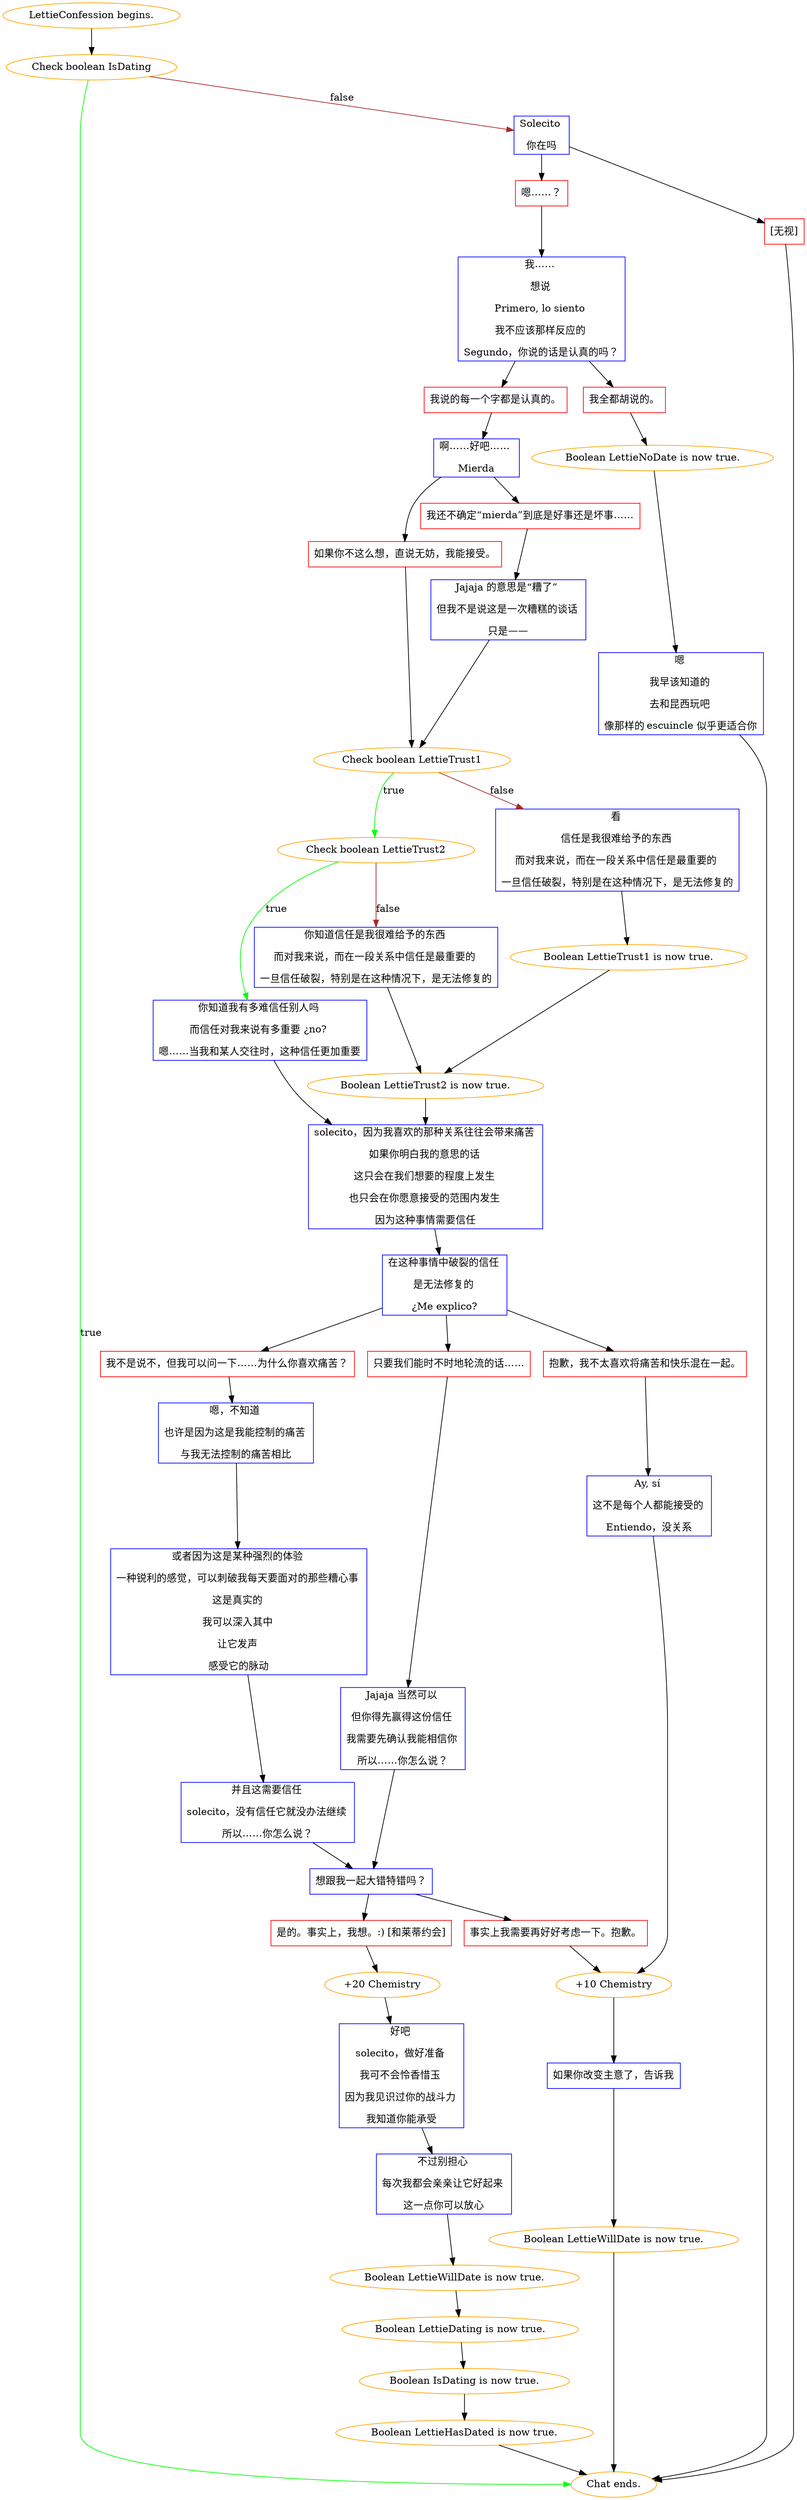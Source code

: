 digraph {
	"LettieConfession begins." [color=orange];
		"LettieConfession begins." -> j3507132931;
	j3507132931 [label="Check boolean IsDating",color=orange];
		j3507132931 -> "Chat ends." [label=true,color=green];
		j3507132931 -> j3480797259 [label=false,color=brown];
	"Chat ends." [color=orange];
	j3480797259 [label="Solecito 
你在吗",shape=box,color=blue];
		j3480797259 -> j2402059824;
		j3480797259 -> j2424094220;
	j2402059824 [label="嗯……？",shape=box,color=red];
		j2402059824 -> j307562282;
	j2424094220 [label="[无视]",shape=box,color=red];
		j2424094220 -> "Chat ends.";
	j307562282 [label="我…… 
想说 
Primero, lo siento 
我不应该那样反应的 
Segundo，你说的话是认真的吗？",shape=box,color=blue];
		j307562282 -> j4060371646;
		j307562282 -> j4036694049;
	j4060371646 [label="我说的每一个字都是认真的。",shape=box,color=red];
		j4060371646 -> j4076400449;
	j4036694049 [label="我全都胡说的。",shape=box,color=red];
		j4036694049 -> j652509450;
	j4076400449 [label="啊……好吧…… 
Mierda",shape=box,color=blue];
		j4076400449 -> j2481372414;
		j4076400449 -> j2231000508;
	j652509450 [label="Boolean LettieNoDate is now true.",color=orange];
		j652509450 -> j1877286597;
	j2481372414 [label="如果你不这么想，直说无妨，我能接受。",shape=box,color=red];
		j2481372414 -> j2720179985;
	j2231000508 [label="我还不确定“mierda”到底是好事还是坏事……",shape=box,color=red];
		j2231000508 -> j2648199258;
	j1877286597 [label="嗯 
我早该知道的 
去和昆西玩吧 
像那样的 escuincle 似乎更适合你",shape=box,color=blue];
		j1877286597 -> "Chat ends.";
	j2720179985 [label="Check boolean LettieTrust1",color=orange];
		j2720179985 -> j675720518 [label=true,color=green];
		j2720179985 -> j2449161630 [label=false,color=brown];
	j2648199258 [label="Jajaja 的意思是“糟了” 
但我不是说这是一次糟糕的谈话 
只是——",shape=box,color=blue];
		j2648199258 -> j2720179985;
	j675720518 [label="Check boolean LettieTrust2",color=orange];
		j675720518 -> j585351804 [label=true,color=green];
		j675720518 -> j116930700 [label=false,color=brown];
	j2449161630 [label="看 
信任是我很难给予的东西 
而对我来说，而在一段关系中信任是最重要的 
一旦信任破裂，特别是在这种情况下，是无法修复的",shape=box,color=blue];
		j2449161630 -> j4275352605;
	j585351804 [label="你知道我有多难信任别人吗 
而信任对我来说有多重要 ¿no? 
嗯……当我和某人交往时，这种信任更加重要",shape=box,color=blue];
		j585351804 -> j506832108;
	j116930700 [label="你知道信任是我很难给予的东西 
而对我来说，而在一段关系中信任是最重要的 
一旦信任破裂，特别是在这种情况下，是无法修复的",shape=box,color=blue];
		j116930700 -> j2179358414;
	j4275352605 [label="Boolean LettieTrust1 is now true.",color=orange];
		j4275352605 -> j2179358414;
	j506832108 [label="solecito，因为我喜欢的那种关系往往会带来痛苦 
如果你明白我的意思的话 
这只会在我们想要的程度上发生 
也只会在你愿意接受的范围内发生 
因为这种事情需要信任",shape=box,color=blue];
		j506832108 -> j1657432767;
	j2179358414 [label="Boolean LettieTrust2 is now true.",color=orange];
		j2179358414 -> j506832108;
	j1657432767 [label="在这种事情中破裂的信任 
是无法修复的 
¿Me explico?",shape=box,color=blue];
		j1657432767 -> j3362949086;
		j1657432767 -> j4055335779;
		j1657432767 -> j2869884892;
	j3362949086 [label="我不是说不，但我可以问一下……为什么你喜欢痛苦？",shape=box,color=red];
		j3362949086 -> j3455087574;
	j4055335779 [label="只要我们能时不时地轮流的话……",shape=box,color=red];
		j4055335779 -> j3747650061;
	j2869884892 [label="抱歉，我不太喜欢将痛苦和快乐混在一起。",shape=box,color=red];
		j2869884892 -> j2090034593;
	j3455087574 [label="嗯，不知道 
也许是因为这是我能控制的痛苦 
与我无法控制的痛苦相比",shape=box,color=blue];
		j3455087574 -> j4085785940;
	j3747650061 [label="Jajaja 当然可以 
但你得先赢得这份信任 
我需要先确认我能相信你 
所以……你怎么说？",shape=box,color=blue];
		j3747650061 -> j1195429479;
	j2090034593 [label="Ay, sí 
这不是每个人都能接受的 
Entiendo，没关系",shape=box,color=blue];
		j2090034593 -> j2408660417;
	j4085785940 [label="或者因为这是某种强烈的体验 
一种锐利的感觉，可以刺破我每天要面对的那些糟心事 
这是真实的 
我可以深入其中 
让它发声 
感受它的脉动",shape=box,color=blue];
		j4085785940 -> j2673368150;
	j1195429479 [label="想跟我一起大错特错吗？",shape=box,color=blue];
		j1195429479 -> j3853567598;
		j1195429479 -> j2041718128;
	j2408660417 [label="+10 Chemistry",color=orange];
		j2408660417 -> j3773725452;
	j2673368150 [label="并且这需要信任 
solecito，没有信任它就没办法继续 
所以……你怎么说？",shape=box,color=blue];
		j2673368150 -> j1195429479;
	j3853567598 [label="是的。事实上，我想。:) [和莱蒂约会]",shape=box,color=red];
		j3853567598 -> j2124362071;
	j2041718128 [label="事实上我需要再好好考虑一下。抱歉。",shape=box,color=red];
		j2041718128 -> j2408660417;
	j3773725452 [label="如果你改变主意了，告诉我",shape=box,color=blue];
		j3773725452 -> j2129367046;
	j2124362071 [label="+20 Chemistry",color=orange];
		j2124362071 -> j407245110;
	j2129367046 [label="Boolean LettieWillDate is now true.",color=orange];
		j2129367046 -> "Chat ends.";
	j407245110 [label="好吧 
solecito，做好准备 
我可不会怜香惜玉 
因为我见识过你的战斗力 
我知道你能承受",shape=box,color=blue];
		j407245110 -> j2265323464;
	j2265323464 [label="不过别担心 
每次我都会亲亲让它好起来 
这一点你可以放心",shape=box,color=blue];
		j2265323464 -> j1300785588;
	j1300785588 [label="Boolean LettieWillDate is now true.",color=orange];
		j1300785588 -> j702074970;
	j702074970 [label="Boolean LettieDating is now true.",color=orange];
		j702074970 -> j938814249;
	j938814249 [label="Boolean IsDating is now true.",color=orange];
		j938814249 -> j3003494003;
	j3003494003 [label="Boolean LettieHasDated is now true.",color=orange];
		j3003494003 -> "Chat ends.";
}